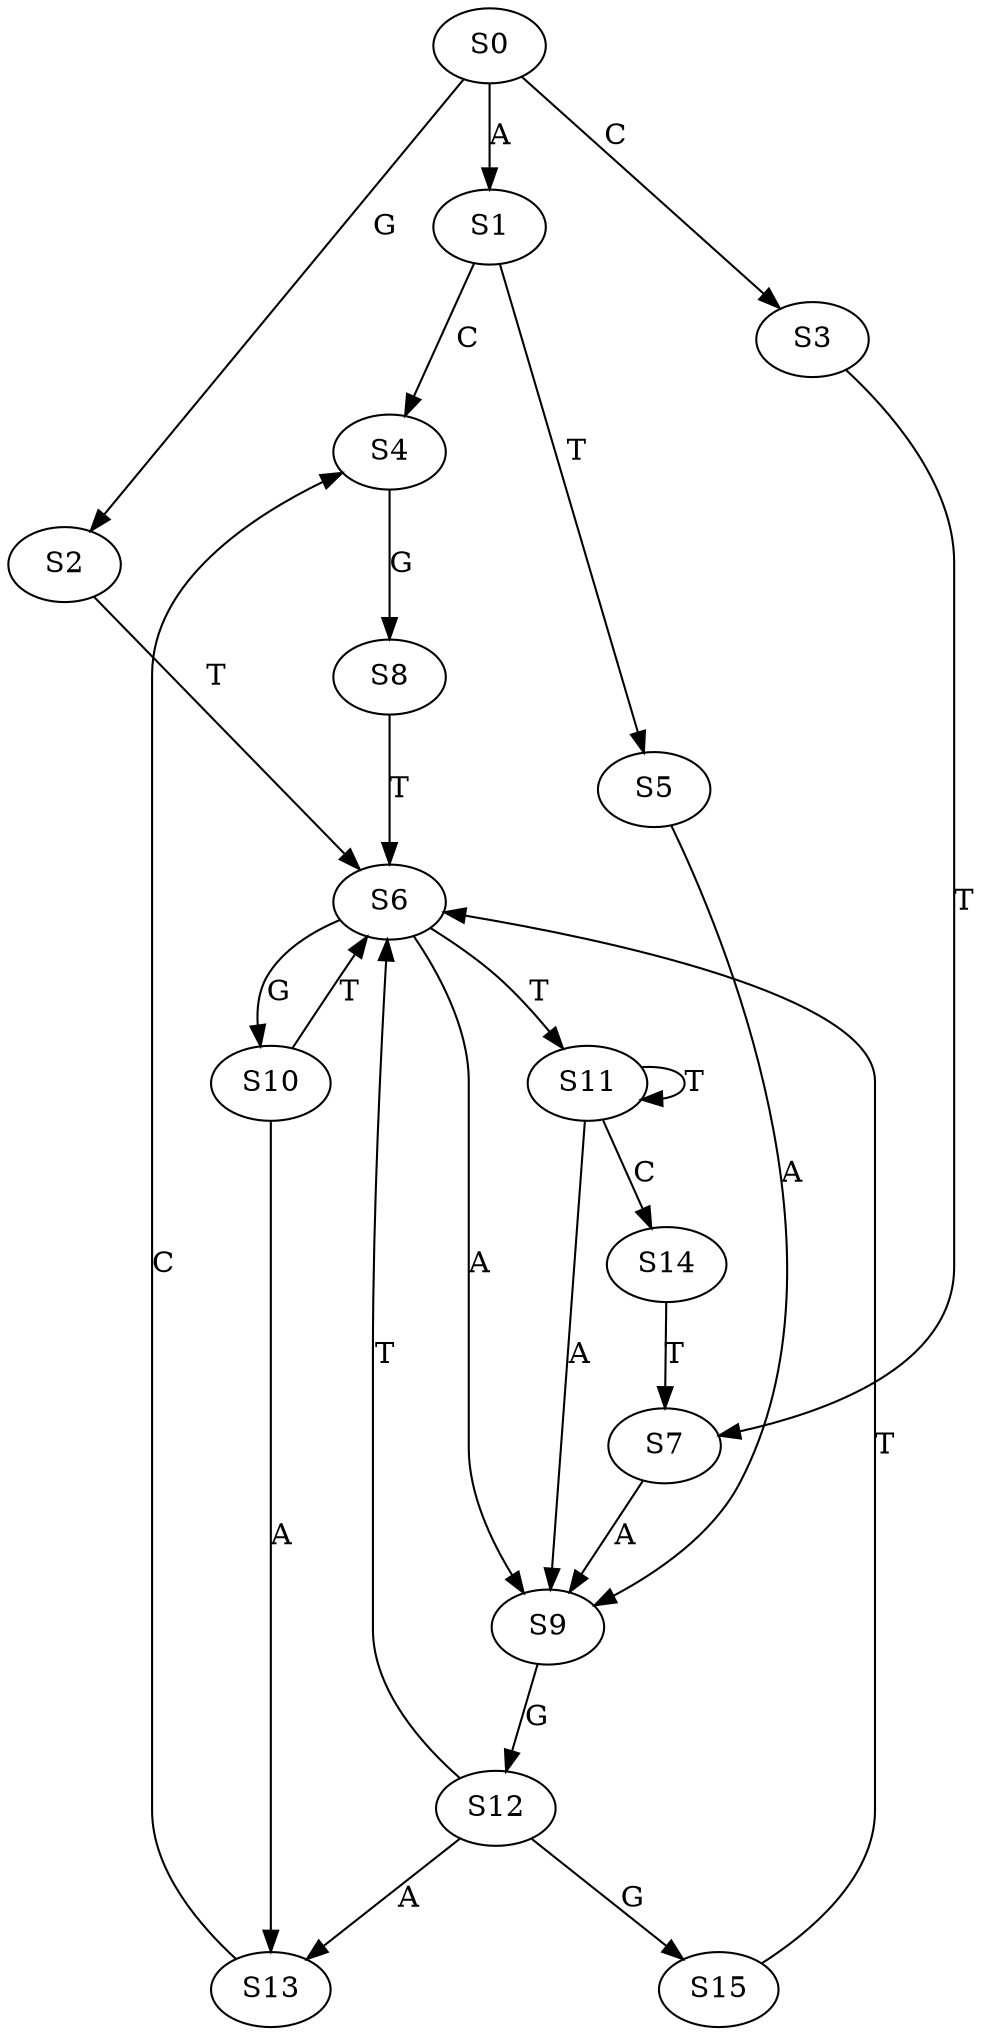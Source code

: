 strict digraph  {
	S0 -> S1 [ label = A ];
	S0 -> S2 [ label = G ];
	S0 -> S3 [ label = C ];
	S1 -> S4 [ label = C ];
	S1 -> S5 [ label = T ];
	S2 -> S6 [ label = T ];
	S3 -> S7 [ label = T ];
	S4 -> S8 [ label = G ];
	S5 -> S9 [ label = A ];
	S6 -> S10 [ label = G ];
	S6 -> S11 [ label = T ];
	S6 -> S9 [ label = A ];
	S7 -> S9 [ label = A ];
	S8 -> S6 [ label = T ];
	S9 -> S12 [ label = G ];
	S10 -> S13 [ label = A ];
	S10 -> S6 [ label = T ];
	S11 -> S14 [ label = C ];
	S11 -> S11 [ label = T ];
	S11 -> S9 [ label = A ];
	S12 -> S15 [ label = G ];
	S12 -> S13 [ label = A ];
	S12 -> S6 [ label = T ];
	S13 -> S4 [ label = C ];
	S14 -> S7 [ label = T ];
	S15 -> S6 [ label = T ];
}
